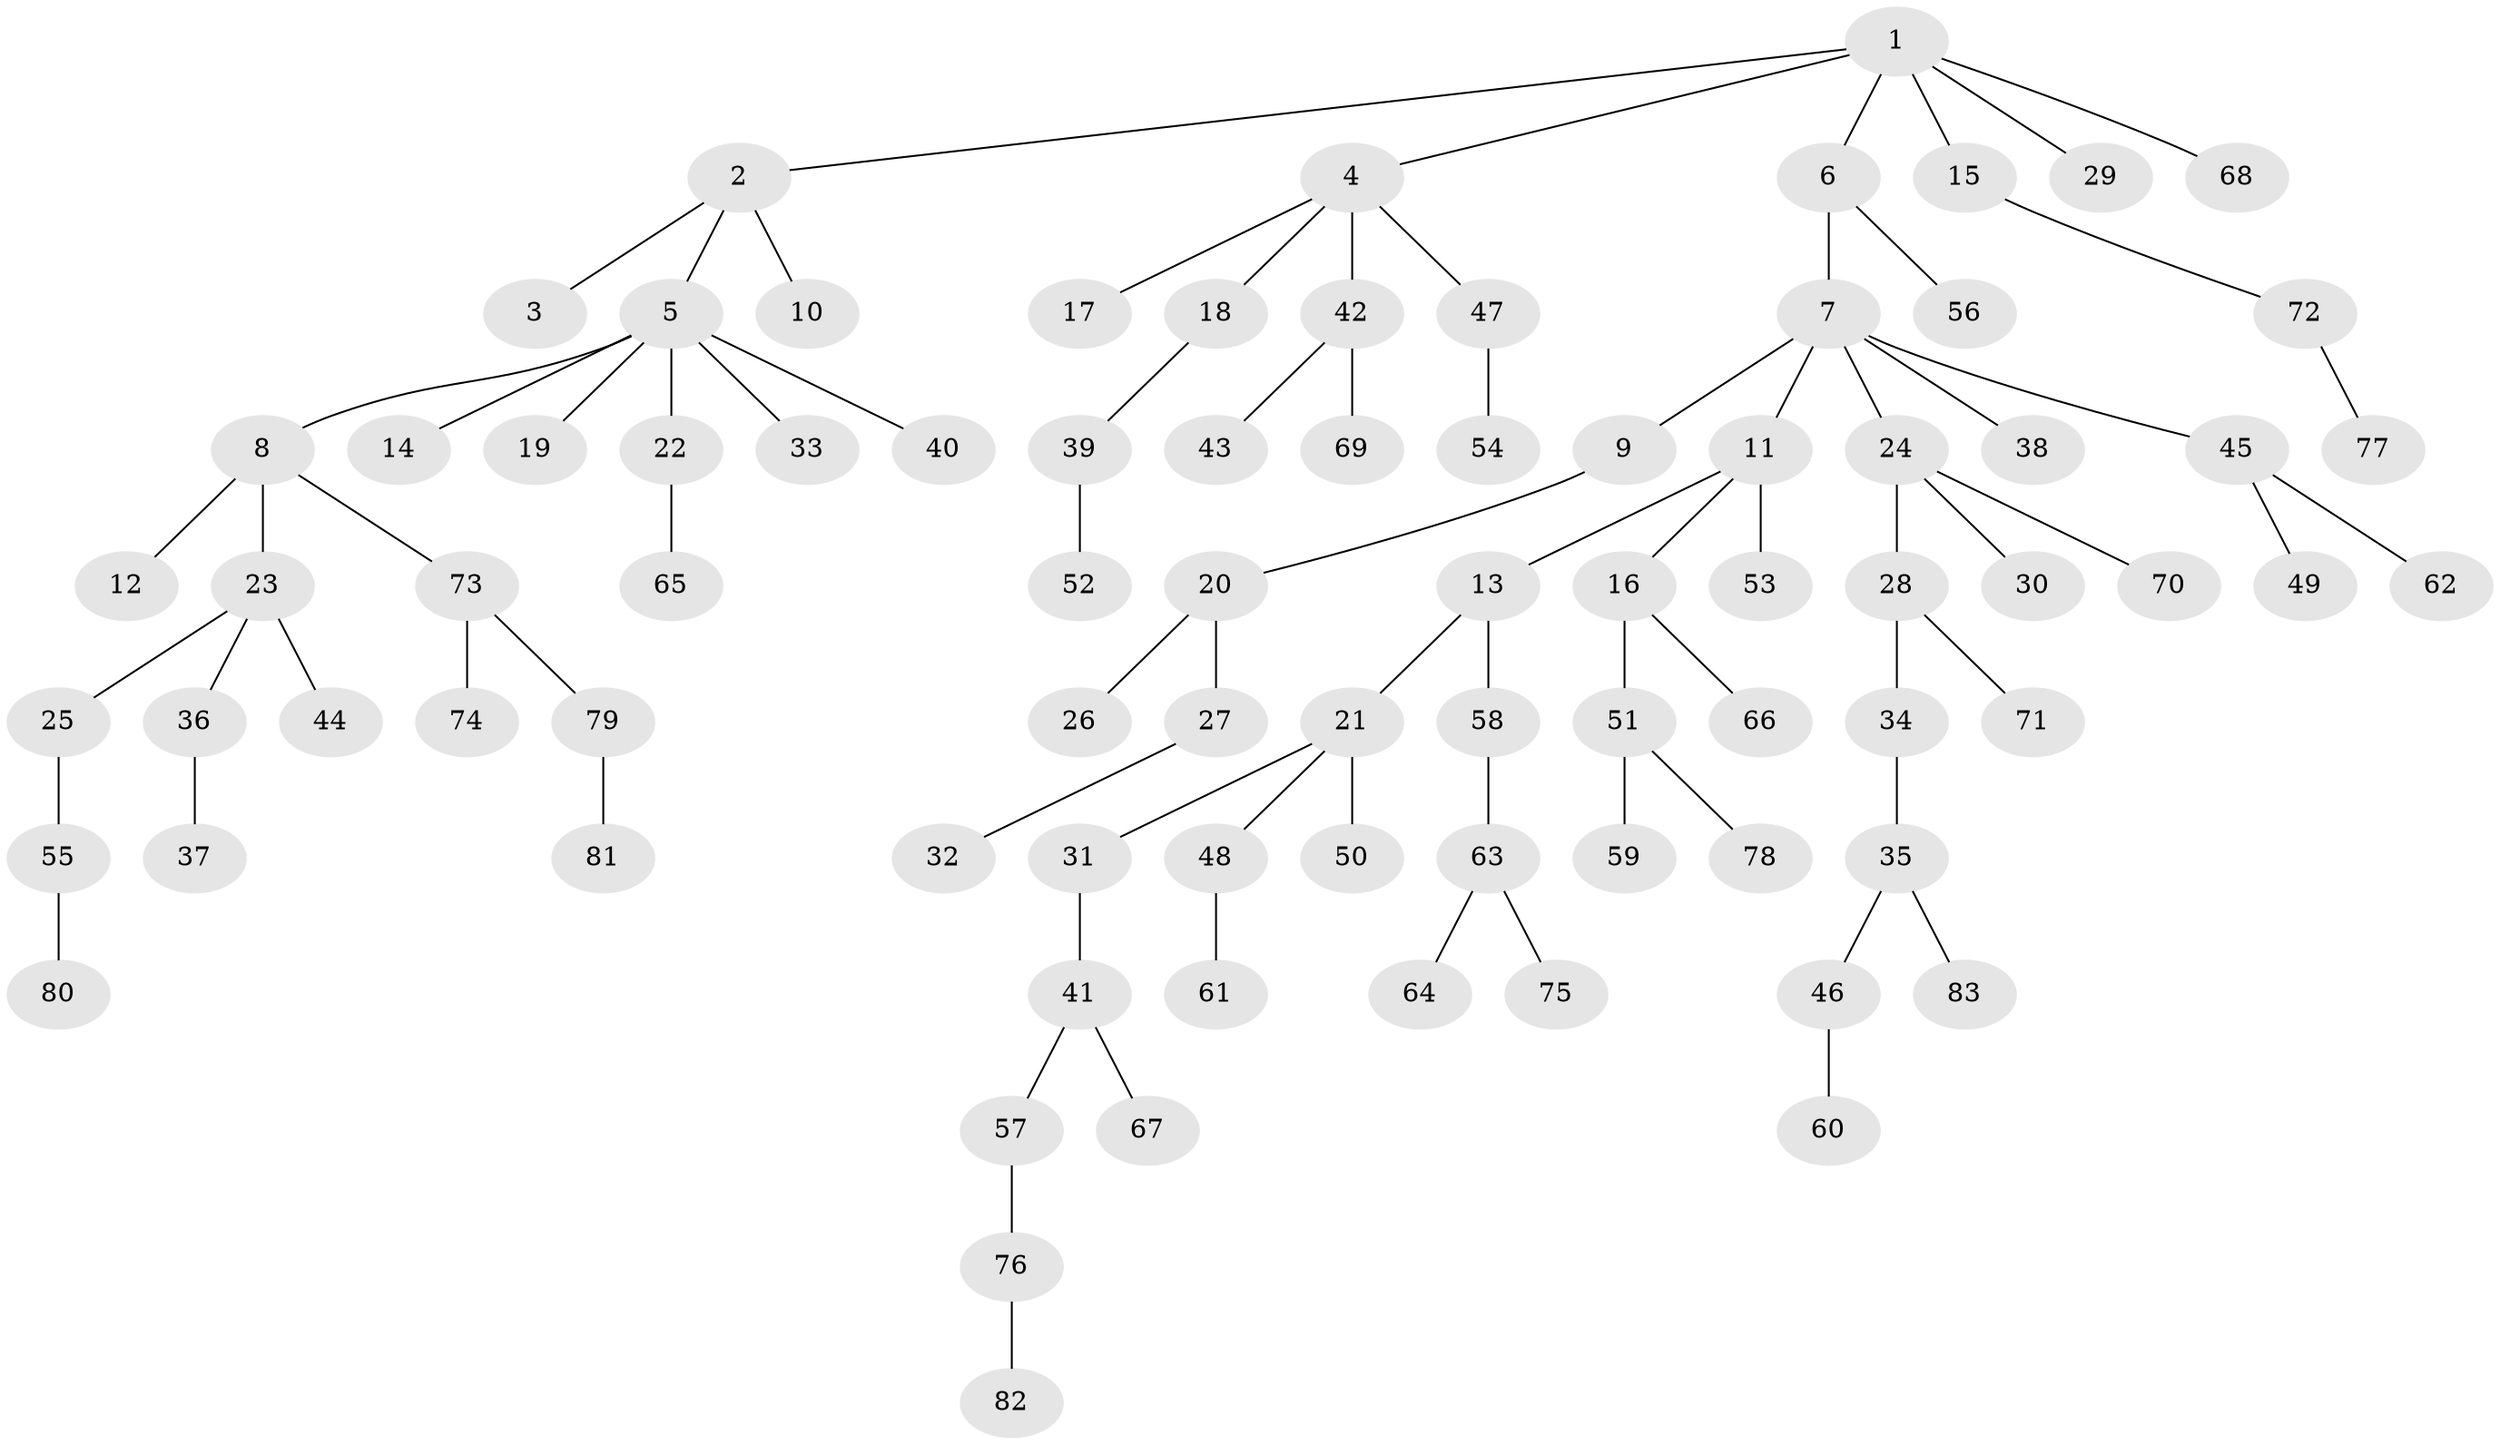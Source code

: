 // Generated by graph-tools (version 1.1) at 2025/11/02/27/25 16:11:28]
// undirected, 83 vertices, 82 edges
graph export_dot {
graph [start="1"]
  node [color=gray90,style=filled];
  1;
  2;
  3;
  4;
  5;
  6;
  7;
  8;
  9;
  10;
  11;
  12;
  13;
  14;
  15;
  16;
  17;
  18;
  19;
  20;
  21;
  22;
  23;
  24;
  25;
  26;
  27;
  28;
  29;
  30;
  31;
  32;
  33;
  34;
  35;
  36;
  37;
  38;
  39;
  40;
  41;
  42;
  43;
  44;
  45;
  46;
  47;
  48;
  49;
  50;
  51;
  52;
  53;
  54;
  55;
  56;
  57;
  58;
  59;
  60;
  61;
  62;
  63;
  64;
  65;
  66;
  67;
  68;
  69;
  70;
  71;
  72;
  73;
  74;
  75;
  76;
  77;
  78;
  79;
  80;
  81;
  82;
  83;
  1 -- 2;
  1 -- 4;
  1 -- 6;
  1 -- 15;
  1 -- 29;
  1 -- 68;
  2 -- 3;
  2 -- 5;
  2 -- 10;
  4 -- 17;
  4 -- 18;
  4 -- 42;
  4 -- 47;
  5 -- 8;
  5 -- 14;
  5 -- 19;
  5 -- 22;
  5 -- 33;
  5 -- 40;
  6 -- 7;
  6 -- 56;
  7 -- 9;
  7 -- 11;
  7 -- 24;
  7 -- 38;
  7 -- 45;
  8 -- 12;
  8 -- 23;
  8 -- 73;
  9 -- 20;
  11 -- 13;
  11 -- 16;
  11 -- 53;
  13 -- 21;
  13 -- 58;
  15 -- 72;
  16 -- 51;
  16 -- 66;
  18 -- 39;
  20 -- 26;
  20 -- 27;
  21 -- 31;
  21 -- 48;
  21 -- 50;
  22 -- 65;
  23 -- 25;
  23 -- 36;
  23 -- 44;
  24 -- 28;
  24 -- 30;
  24 -- 70;
  25 -- 55;
  27 -- 32;
  28 -- 34;
  28 -- 71;
  31 -- 41;
  34 -- 35;
  35 -- 46;
  35 -- 83;
  36 -- 37;
  39 -- 52;
  41 -- 57;
  41 -- 67;
  42 -- 43;
  42 -- 69;
  45 -- 49;
  45 -- 62;
  46 -- 60;
  47 -- 54;
  48 -- 61;
  51 -- 59;
  51 -- 78;
  55 -- 80;
  57 -- 76;
  58 -- 63;
  63 -- 64;
  63 -- 75;
  72 -- 77;
  73 -- 74;
  73 -- 79;
  76 -- 82;
  79 -- 81;
}
